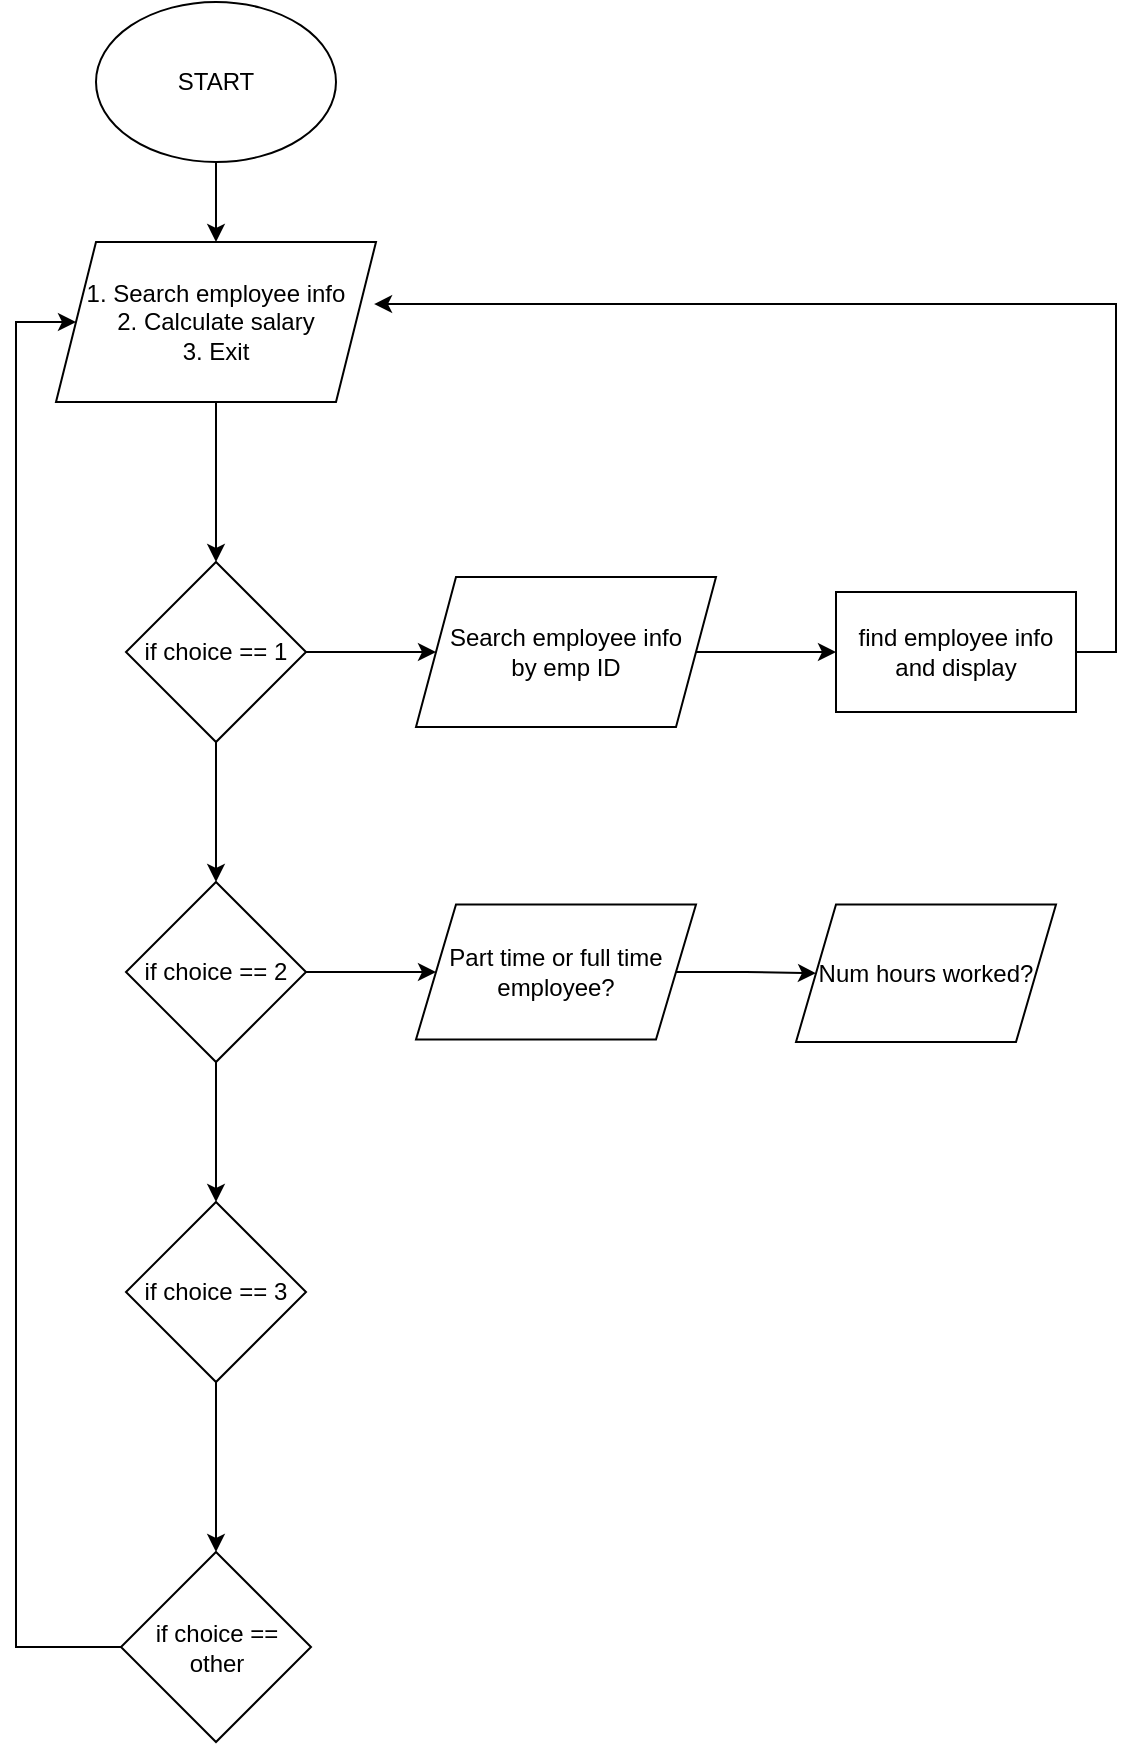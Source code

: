 <mxfile version="22.0.4" type="github">
  <diagram name="Page-1" id="L87bj0hWsRMEn1FUHDgA">
    <mxGraphModel dx="2074" dy="1118" grid="1" gridSize="10" guides="1" tooltips="1" connect="1" arrows="1" fold="1" page="1" pageScale="1" pageWidth="850" pageHeight="1100" math="0" shadow="0">
      <root>
        <mxCell id="0" />
        <mxCell id="1" parent="0" />
        <mxCell id="Jpmoau5MGPRtq4S94u8K-3" style="edgeStyle=orthogonalEdgeStyle;rounded=0;orthogonalLoop=1;jettySize=auto;html=1;exitX=0.5;exitY=1;exitDx=0;exitDy=0;entryX=0.5;entryY=0;entryDx=0;entryDy=0;" edge="1" parent="1" source="Jpmoau5MGPRtq4S94u8K-1" target="Jpmoau5MGPRtq4S94u8K-2">
          <mxGeometry relative="1" as="geometry" />
        </mxCell>
        <mxCell id="Jpmoau5MGPRtq4S94u8K-1" value="START" style="ellipse;whiteSpace=wrap;html=1;" vertex="1" parent="1">
          <mxGeometry x="80" y="40" width="120" height="80" as="geometry" />
        </mxCell>
        <mxCell id="Jpmoau5MGPRtq4S94u8K-5" value="" style="edgeStyle=orthogonalEdgeStyle;rounded=0;orthogonalLoop=1;jettySize=auto;html=1;" edge="1" parent="1" source="Jpmoau5MGPRtq4S94u8K-2" target="Jpmoau5MGPRtq4S94u8K-4">
          <mxGeometry relative="1" as="geometry" />
        </mxCell>
        <mxCell id="Jpmoau5MGPRtq4S94u8K-2" value="1. Search employee info&lt;br&gt;2. Calculate salary&lt;br&gt;3. Exit" style="shape=parallelogram;perimeter=parallelogramPerimeter;whiteSpace=wrap;html=1;fixedSize=1;" vertex="1" parent="1">
          <mxGeometry x="60" y="160" width="160" height="80" as="geometry" />
        </mxCell>
        <mxCell id="Jpmoau5MGPRtq4S94u8K-7" value="" style="edgeStyle=orthogonalEdgeStyle;rounded=0;orthogonalLoop=1;jettySize=auto;html=1;" edge="1" parent="1" source="Jpmoau5MGPRtq4S94u8K-4" target="Jpmoau5MGPRtq4S94u8K-6">
          <mxGeometry relative="1" as="geometry" />
        </mxCell>
        <mxCell id="Jpmoau5MGPRtq4S94u8K-14" style="edgeStyle=orthogonalEdgeStyle;rounded=0;orthogonalLoop=1;jettySize=auto;html=1;exitX=1;exitY=0.5;exitDx=0;exitDy=0;entryX=0;entryY=0.5;entryDx=0;entryDy=0;" edge="1" parent="1" source="Jpmoau5MGPRtq4S94u8K-4" target="Jpmoau5MGPRtq4S94u8K-13">
          <mxGeometry relative="1" as="geometry" />
        </mxCell>
        <mxCell id="Jpmoau5MGPRtq4S94u8K-4" value="if choice == 1" style="rhombus;whiteSpace=wrap;html=1;" vertex="1" parent="1">
          <mxGeometry x="95" y="320" width="90" height="90" as="geometry" />
        </mxCell>
        <mxCell id="Jpmoau5MGPRtq4S94u8K-9" value="" style="edgeStyle=orthogonalEdgeStyle;rounded=0;orthogonalLoop=1;jettySize=auto;html=1;" edge="1" parent="1" source="Jpmoau5MGPRtq4S94u8K-6" target="Jpmoau5MGPRtq4S94u8K-8">
          <mxGeometry relative="1" as="geometry" />
        </mxCell>
        <mxCell id="Jpmoau5MGPRtq4S94u8K-22" style="edgeStyle=orthogonalEdgeStyle;rounded=0;orthogonalLoop=1;jettySize=auto;html=1;exitX=1;exitY=0.5;exitDx=0;exitDy=0;entryX=0;entryY=0.5;entryDx=0;entryDy=0;" edge="1" parent="1" source="Jpmoau5MGPRtq4S94u8K-6" target="Jpmoau5MGPRtq4S94u8K-20">
          <mxGeometry relative="1" as="geometry" />
        </mxCell>
        <mxCell id="Jpmoau5MGPRtq4S94u8K-6" value="if choice == 2" style="rhombus;whiteSpace=wrap;html=1;" vertex="1" parent="1">
          <mxGeometry x="95" y="480" width="90" height="90" as="geometry" />
        </mxCell>
        <mxCell id="Jpmoau5MGPRtq4S94u8K-11" value="" style="edgeStyle=orthogonalEdgeStyle;rounded=0;orthogonalLoop=1;jettySize=auto;html=1;" edge="1" parent="1" source="Jpmoau5MGPRtq4S94u8K-8" target="Jpmoau5MGPRtq4S94u8K-10">
          <mxGeometry relative="1" as="geometry" />
        </mxCell>
        <mxCell id="Jpmoau5MGPRtq4S94u8K-8" value="if choice == 3" style="rhombus;whiteSpace=wrap;html=1;" vertex="1" parent="1">
          <mxGeometry x="95" y="640" width="90" height="90" as="geometry" />
        </mxCell>
        <mxCell id="Jpmoau5MGPRtq4S94u8K-12" style="edgeStyle=orthogonalEdgeStyle;rounded=0;orthogonalLoop=1;jettySize=auto;html=1;exitX=0;exitY=0.5;exitDx=0;exitDy=0;" edge="1" parent="1" source="Jpmoau5MGPRtq4S94u8K-10" target="Jpmoau5MGPRtq4S94u8K-2">
          <mxGeometry relative="1" as="geometry">
            <Array as="points">
              <mxPoint x="40" y="863" />
              <mxPoint x="40" y="200" />
            </Array>
          </mxGeometry>
        </mxCell>
        <mxCell id="Jpmoau5MGPRtq4S94u8K-10" value="if choice == &lt;br&gt;other" style="rhombus;whiteSpace=wrap;html=1;" vertex="1" parent="1">
          <mxGeometry x="92.5" y="815" width="95" height="95" as="geometry" />
        </mxCell>
        <mxCell id="Jpmoau5MGPRtq4S94u8K-16" style="edgeStyle=orthogonalEdgeStyle;rounded=0;orthogonalLoop=1;jettySize=auto;html=1;exitX=1;exitY=0.5;exitDx=0;exitDy=0;entryX=0;entryY=0.5;entryDx=0;entryDy=0;" edge="1" parent="1" source="Jpmoau5MGPRtq4S94u8K-13" target="Jpmoau5MGPRtq4S94u8K-15">
          <mxGeometry relative="1" as="geometry" />
        </mxCell>
        <mxCell id="Jpmoau5MGPRtq4S94u8K-13" value="Search employee info &lt;br&gt;by emp ID" style="shape=parallelogram;perimeter=parallelogramPerimeter;whiteSpace=wrap;html=1;fixedSize=1;" vertex="1" parent="1">
          <mxGeometry x="240" y="327.5" width="150" height="75" as="geometry" />
        </mxCell>
        <mxCell id="Jpmoau5MGPRtq4S94u8K-15" value="find employee info and display" style="rounded=0;whiteSpace=wrap;html=1;" vertex="1" parent="1">
          <mxGeometry x="450" y="335" width="120" height="60" as="geometry" />
        </mxCell>
        <mxCell id="Jpmoau5MGPRtq4S94u8K-17" style="edgeStyle=orthogonalEdgeStyle;rounded=0;orthogonalLoop=1;jettySize=auto;html=1;exitX=1;exitY=0.5;exitDx=0;exitDy=0;entryX=0.994;entryY=0.388;entryDx=0;entryDy=0;entryPerimeter=0;" edge="1" parent="1" source="Jpmoau5MGPRtq4S94u8K-15" target="Jpmoau5MGPRtq4S94u8K-2">
          <mxGeometry relative="1" as="geometry" />
        </mxCell>
        <mxCell id="Jpmoau5MGPRtq4S94u8K-24" style="edgeStyle=orthogonalEdgeStyle;rounded=0;orthogonalLoop=1;jettySize=auto;html=1;exitX=1;exitY=0.5;exitDx=0;exitDy=0;entryX=0;entryY=0.5;entryDx=0;entryDy=0;" edge="1" parent="1" source="Jpmoau5MGPRtq4S94u8K-20" target="Jpmoau5MGPRtq4S94u8K-23">
          <mxGeometry relative="1" as="geometry" />
        </mxCell>
        <mxCell id="Jpmoau5MGPRtq4S94u8K-20" value="Part time or full time employee?" style="shape=parallelogram;perimeter=parallelogramPerimeter;whiteSpace=wrap;html=1;fixedSize=1;" vertex="1" parent="1">
          <mxGeometry x="240" y="491.25" width="140" height="67.5" as="geometry" />
        </mxCell>
        <mxCell id="Jpmoau5MGPRtq4S94u8K-23" value="Num hours worked?" style="shape=parallelogram;perimeter=parallelogramPerimeter;whiteSpace=wrap;html=1;fixedSize=1;" vertex="1" parent="1">
          <mxGeometry x="430" y="491.25" width="130" height="68.75" as="geometry" />
        </mxCell>
      </root>
    </mxGraphModel>
  </diagram>
</mxfile>
